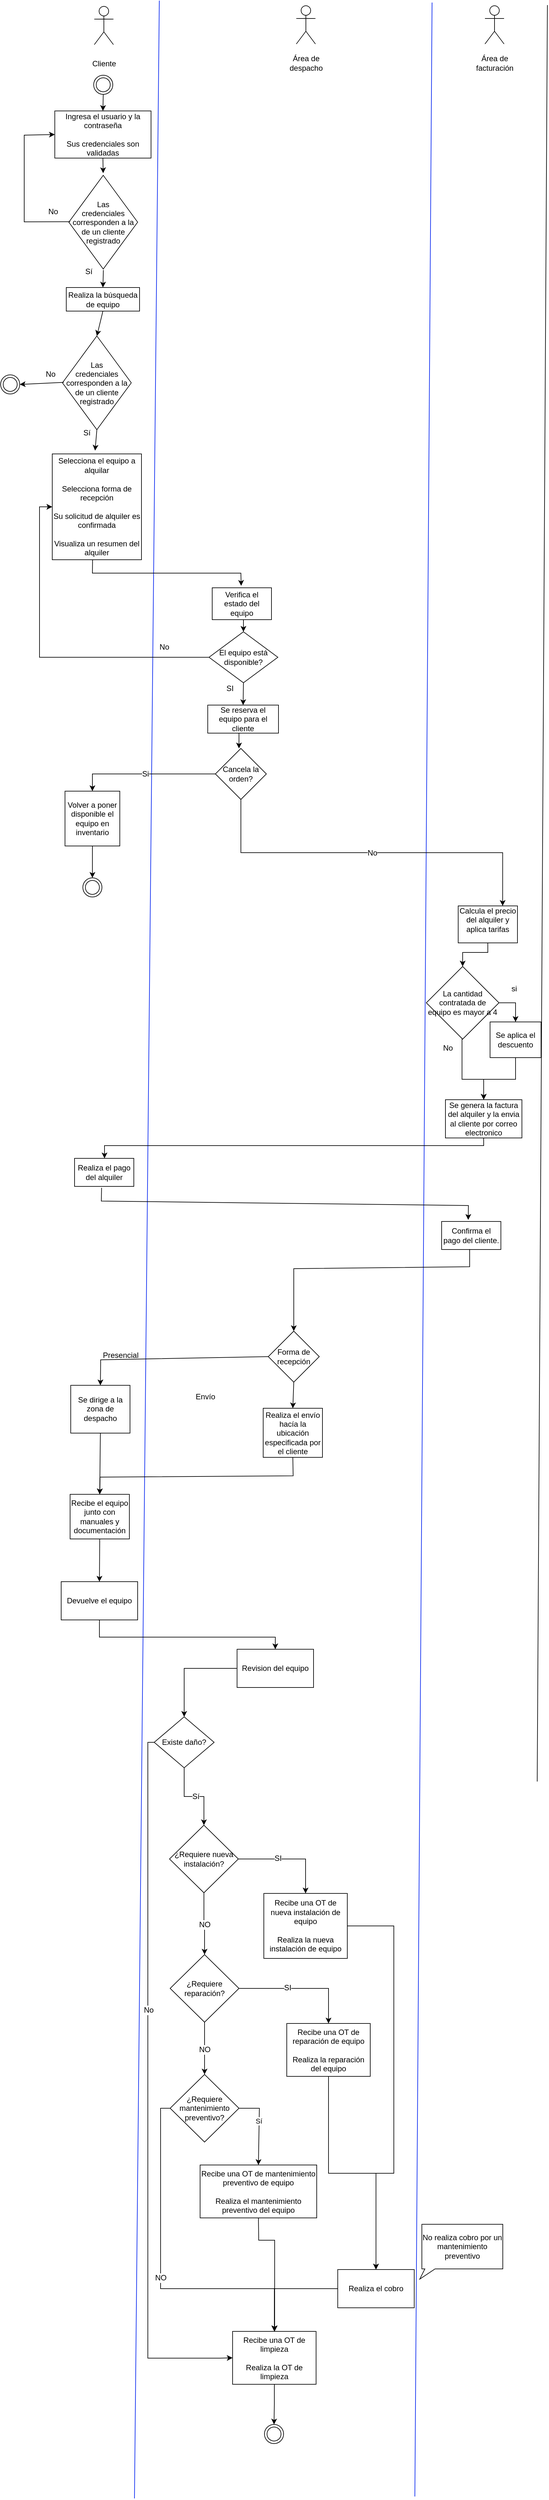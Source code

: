 <mxfile version="23.1.5" type="device">
  <diagram name="Page-1" id="nkaiE7fHLRPjWeTQoYGN">
    <mxGraphModel dx="1178" dy="866" grid="0" gridSize="10" guides="0" tooltips="1" connect="1" arrows="0" fold="1" page="0" pageScale="1" pageWidth="827" pageHeight="1169" math="0" shadow="0">
      <root>
        <mxCell id="0" />
        <mxCell id="1" parent="0" />
        <mxCell id="M4vIJ4LtB6W4Ja6Pzv6Q-1" value="Cliente" style="shape=umlActor;verticalLabelPosition=bottom;verticalAlign=middle;html=1;outlineConnect=0;align=center;rounded=0;strokeColor=default;fontFamily=Helvetica;fontSize=12;fontColor=default;fillColor=default;" parent="1" vertex="1">
          <mxGeometry x="63" y="-170" width="30" height="60" as="geometry" />
        </mxCell>
        <mxCell id="M4vIJ4LtB6W4Ja6Pzv6Q-3" value="Área de&lt;br&gt;despacho" style="shape=umlActor;verticalLabelPosition=bottom;verticalAlign=middle;html=1;outlineConnect=0;align=center;rounded=0;strokeColor=default;fontFamily=Helvetica;fontSize=12;fontColor=default;fillColor=default;" parent="1" vertex="1">
          <mxGeometry x="380" y="-171" width="30" height="60" as="geometry" />
        </mxCell>
        <mxCell id="M4vIJ4LtB6W4Ja6Pzv6Q-5" value="Área de&lt;br&gt;facturación" style="shape=umlActor;verticalLabelPosition=bottom;verticalAlign=middle;html=1;outlineConnect=0;align=center;rounded=0;strokeColor=default;fontFamily=Helvetica;fontSize=12;fontColor=default;fillColor=default;" parent="1" vertex="1">
          <mxGeometry x="676" y="-171" width="30" height="60" as="geometry" />
        </mxCell>
        <mxCell id="M4vIJ4LtB6W4Ja6Pzv6Q-10" value="" style="endArrow=none;html=1;rounded=0;align=center;strokeColor=#0222F0;verticalAlign=middle;fontFamily=Helvetica;fontSize=12;fontColor=default;fillColor=default;" parent="1" edge="1">
          <mxGeometry width="50" height="50" relative="1" as="geometry">
            <mxPoint x="126" y="3739" as="sourcePoint" />
            <mxPoint x="165" y="-179" as="targetPoint" />
          </mxGeometry>
        </mxCell>
        <mxCell id="M4vIJ4LtB6W4Ja6Pzv6Q-11" value="" style="endArrow=none;html=1;rounded=0;align=center;strokeColor=#0222F0;verticalAlign=middle;fontFamily=Helvetica;fontSize=12;fontColor=default;fillColor=default;" parent="1" edge="1">
          <mxGeometry width="50" height="50" relative="1" as="geometry">
            <mxPoint x="566" y="3736" as="sourcePoint" />
            <mxPoint x="593" y="-176" as="targetPoint" />
          </mxGeometry>
        </mxCell>
        <mxCell id="M4vIJ4LtB6W4Ja6Pzv6Q-12" value="" style="endArrow=none;html=1;rounded=0;align=center;strokeColor=default;verticalAlign=middle;fontFamily=Helvetica;fontSize=12;fontColor=default;fillColor=default;" parent="1" edge="1">
          <mxGeometry width="50" height="50" relative="1" as="geometry">
            <mxPoint x="758" y="2614.524" as="sourcePoint" />
            <mxPoint x="774" y="-172" as="targetPoint" />
          </mxGeometry>
        </mxCell>
        <mxCell id="M4vIJ4LtB6W4Ja6Pzv6Q-14" value="Las&lt;br&gt;credenciales corresponden a la de un cliente registrado" style="rhombus;whiteSpace=wrap;html=1;align=center;rounded=0;strokeColor=default;verticalAlign=middle;fontFamily=Helvetica;fontSize=12;fontColor=default;fillColor=default;" parent="1" vertex="1">
          <mxGeometry x="23" y="95" width="108" height="147" as="geometry" />
        </mxCell>
        <mxCell id="M4vIJ4LtB6W4Ja6Pzv6Q-15" value="" style="endArrow=classic;html=1;rounded=0;entryX=0.499;entryY=-0.023;entryDx=0;entryDy=0;entryPerimeter=0;exitX=0.5;exitY=1;exitDx=0;exitDy=0;align=center;strokeColor=default;verticalAlign=middle;fontFamily=Helvetica;fontSize=12;fontColor=default;fillColor=default;" parent="1" source="LJ6_YDeTGRW7dOCuEGXk-32" target="M4vIJ4LtB6W4Ja6Pzv6Q-14" edge="1">
          <mxGeometry width="50" height="50" relative="1" as="geometry">
            <mxPoint x="81.367" y="66.17" as="sourcePoint" />
            <mxPoint x="57" y="72" as="targetPoint" />
          </mxGeometry>
        </mxCell>
        <mxCell id="M4vIJ4LtB6W4Ja6Pzv6Q-17" value="" style="endArrow=classic;html=1;rounded=0;exitX=0.02;exitY=0.495;exitDx=0;exitDy=0;exitPerimeter=0;entryX=0;entryY=0.5;entryDx=0;entryDy=0;align=center;strokeColor=default;verticalAlign=middle;fontFamily=Helvetica;fontSize=12;fontColor=default;fillColor=default;" parent="1" source="M4vIJ4LtB6W4Ja6Pzv6Q-14" target="LJ6_YDeTGRW7dOCuEGXk-32" edge="1">
          <mxGeometry width="50" height="50" relative="1" as="geometry">
            <mxPoint x="-78" y="179" as="sourcePoint" />
            <mxPoint x="8.882" y="33.744" as="targetPoint" />
            <Array as="points">
              <mxPoint x="-47" y="168" />
              <mxPoint x="-47" y="32" />
            </Array>
          </mxGeometry>
        </mxCell>
        <mxCell id="M4vIJ4LtB6W4Ja6Pzv6Q-20" value="" style="endArrow=classic;html=1;rounded=0;entryX=0.5;entryY=0;entryDx=0;entryDy=0;exitX=0.5;exitY=1;exitDx=0;exitDy=0;align=center;strokeColor=default;verticalAlign=middle;fontFamily=Helvetica;fontSize=12;fontColor=default;fillColor=default;" parent="1" source="zGdUq0IM8QzlUzrigEEL-4" target="LJ6_YDeTGRW7dOCuEGXk-32" edge="1">
          <mxGeometry width="50" height="50" relative="1" as="geometry">
            <mxPoint x="76.6" y="-26.538" as="sourcePoint" />
            <mxPoint x="78.973" y="2.372" as="targetPoint" />
          </mxGeometry>
        </mxCell>
        <mxCell id="M4vIJ4LtB6W4Ja6Pzv6Q-21" value="" style="endArrow=classic;html=1;rounded=0;exitX=0.502;exitY=1.011;exitDx=0;exitDy=0;exitPerimeter=0;entryX=0.5;entryY=0;entryDx=0;entryDy=0;align=center;strokeColor=default;verticalAlign=middle;fontFamily=Helvetica;fontSize=12;fontColor=default;fillColor=default;" parent="1" source="M4vIJ4LtB6W4Ja6Pzv6Q-14" target="zGdUq0IM8QzlUzrigEEL-8" edge="1">
          <mxGeometry width="50" height="50" relative="1" as="geometry">
            <mxPoint x="87" y="354" as="sourcePoint" />
            <mxPoint x="75" y="273" as="targetPoint" />
          </mxGeometry>
        </mxCell>
        <mxCell id="M4vIJ4LtB6W4Ja6Pzv6Q-22" value="Selecciona el equipo a alquilar&lt;br style=&quot;font-size: 10px;&quot;&gt;&lt;br&gt;Selecciona forma de recepción&lt;br&gt;&lt;br style=&quot;font-size: 10px;&quot;&gt;Su solicitud de alquiler es confirmada&lt;br style=&quot;font-size: 10px;&quot;&gt;&lt;br style=&quot;font-size: 10px;&quot;&gt;Visualiza un resumen del alquiler" style="rounded=0;whiteSpace=wrap;html=1;fontSize=12;align=center;strokeColor=default;verticalAlign=middle;fontFamily=Helvetica;fontColor=default;fillColor=default;" parent="1" vertex="1">
          <mxGeometry x="-3" y="532" width="140" height="166" as="geometry" />
        </mxCell>
        <mxCell id="RQHWqwjnm3S9cBSDuoQl-110" style="edgeStyle=orthogonalEdgeStyle;rounded=0;orthogonalLoop=1;jettySize=auto;html=1;exitX=0.5;exitY=1;exitDx=0;exitDy=0;entryX=0.5;entryY=0;entryDx=0;entryDy=0;align=center;strokeColor=default;verticalAlign=middle;fontFamily=Helvetica;fontSize=12;fontColor=default;fillColor=default;" parent="1" source="M4vIJ4LtB6W4Ja6Pzv6Q-23" target="RQHWqwjnm3S9cBSDuoQl-109" edge="1">
          <mxGeometry relative="1" as="geometry" />
        </mxCell>
        <mxCell id="M4vIJ4LtB6W4Ja6Pzv6Q-23" value="Verifica el estado del equipo" style="rounded=0;whiteSpace=wrap;html=1;fontSize=12;align=center;strokeColor=default;verticalAlign=middle;fontFamily=Helvetica;fontColor=default;fillColor=default;" parent="1" vertex="1">
          <mxGeometry x="248" y="742" width="93" height="50" as="geometry" />
        </mxCell>
        <mxCell id="M4vIJ4LtB6W4Ja6Pzv6Q-24" value="" style="endArrow=classic;html=1;rounded=0;exitX=0.452;exitY=1;exitDx=0;exitDy=0;exitPerimeter=0;entryX=0.489;entryY=-0.062;entryDx=0;entryDy=0;entryPerimeter=0;align=center;strokeColor=default;verticalAlign=middle;fontFamily=Helvetica;fontSize=12;fontColor=default;fillColor=default;" parent="1" source="M4vIJ4LtB6W4Ja6Pzv6Q-22" target="M4vIJ4LtB6W4Ja6Pzv6Q-23" edge="1">
          <mxGeometry width="50" height="50" relative="1" as="geometry">
            <mxPoint x="-30" y="534" as="sourcePoint" />
            <mxPoint x="-30" y="586" as="targetPoint" />
            <Array as="points">
              <mxPoint x="60" y="719" />
              <mxPoint x="293" y="719" />
            </Array>
          </mxGeometry>
        </mxCell>
        <mxCell id="RQHWqwjnm3S9cBSDuoQl-94" style="edgeStyle=orthogonalEdgeStyle;rounded=0;orthogonalLoop=1;jettySize=auto;html=1;exitX=0.5;exitY=1;exitDx=0;exitDy=0;entryX=0.5;entryY=0;entryDx=0;entryDy=0;align=center;strokeColor=default;verticalAlign=middle;fontFamily=Helvetica;fontSize=12;fontColor=default;fillColor=default;" parent="1" source="M4vIJ4LtB6W4Ja6Pzv6Q-29" target="RQHWqwjnm3S9cBSDuoQl-93" edge="1">
          <mxGeometry relative="1" as="geometry">
            <Array as="points">
              <mxPoint x="681" y="1314" />
              <mxPoint x="641" y="1314" />
            </Array>
          </mxGeometry>
        </mxCell>
        <mxCell id="M4vIJ4LtB6W4Ja6Pzv6Q-29" value="Calcula el precio del alquiler y aplica tarifas&lt;br style=&quot;font-size: 10px;&quot;&gt;&lt;br style=&quot;font-size: 10px;&quot;&gt;" style="rounded=0;whiteSpace=wrap;html=1;fontSize=12;align=center;strokeColor=default;verticalAlign=middle;fontFamily=Helvetica;fontColor=default;fillColor=default;" parent="1" vertex="1">
          <mxGeometry x="634" y="1241" width="93" height="58" as="geometry" />
        </mxCell>
        <mxCell id="cYJlw5q8iohgl10MVWAw-1" value="No" style="text;html=1;align=center;verticalAlign=middle;resizable=0;points=[];autosize=1;strokeColor=none;fillColor=none;fontFamily=Helvetica;fontSize=12;fontColor=default;" parent="1" vertex="1">
          <mxGeometry x="-18" y="139" width="32" height="26" as="geometry" />
        </mxCell>
        <mxCell id="cYJlw5q8iohgl10MVWAw-2" value="Sí" style="text;html=1;align=center;verticalAlign=middle;resizable=0;points=[];autosize=1;strokeColor=none;fillColor=none;fontFamily=Helvetica;fontSize=12;fontColor=default;" parent="1" vertex="1">
          <mxGeometry x="40" y="233" width="28" height="26" as="geometry" />
        </mxCell>
        <mxCell id="cYJlw5q8iohgl10MVWAw-3" value="Realiza el pago del alquiler" style="rounded=0;whiteSpace=wrap;html=1;fontSize=12;align=center;strokeColor=default;verticalAlign=middle;fontFamily=Helvetica;fontColor=default;fillColor=default;" parent="1" vertex="1">
          <mxGeometry x="32" y="1636.99" width="93" height="44" as="geometry" />
        </mxCell>
        <mxCell id="cYJlw5q8iohgl10MVWAw-5" value="Confirma el pago del cliente." style="rounded=0;whiteSpace=wrap;html=1;fontSize=12;align=center;strokeColor=default;verticalAlign=middle;fontFamily=Helvetica;fontColor=default;fillColor=default;" parent="1" vertex="1">
          <mxGeometry x="608" y="1735.99" width="93" height="44" as="geometry" />
        </mxCell>
        <mxCell id="cYJlw5q8iohgl10MVWAw-6" value="" style="endArrow=classic;html=1;rounded=0;exitX=0.456;exitY=1.051;exitDx=0;exitDy=0;exitPerimeter=0;entryX=0.449;entryY=-0.057;entryDx=0;entryDy=0;entryPerimeter=0;align=center;strokeColor=default;verticalAlign=middle;fontFamily=Helvetica;fontSize=12;fontColor=default;fillColor=default;" parent="1" source="cYJlw5q8iohgl10MVWAw-3" target="cYJlw5q8iohgl10MVWAw-5" edge="1">
          <mxGeometry width="50" height="50" relative="1" as="geometry">
            <mxPoint x="360" y="1718.99" as="sourcePoint" />
            <mxPoint x="369" y="1570.99" as="targetPoint" />
            <Array as="points">
              <mxPoint x="74" y="1703.99" />
              <mxPoint x="650" y="1711" />
            </Array>
          </mxGeometry>
        </mxCell>
        <mxCell id="cYJlw5q8iohgl10MVWAw-7" value="" style="endArrow=classic;html=1;rounded=0;exitX=0.473;exitY=0.986;exitDx=0;exitDy=0;exitPerimeter=0;entryX=0.5;entryY=0;entryDx=0;entryDy=0;align=center;strokeColor=default;verticalAlign=middle;fontFamily=Helvetica;fontSize=12;fontColor=default;fillColor=default;" parent="1" source="cYJlw5q8iohgl10MVWAw-5" target="cYJlw5q8iohgl10MVWAw-10" edge="1">
          <mxGeometry width="50" height="50" relative="1" as="geometry">
            <mxPoint x="-33" y="1692.99" as="sourcePoint" />
            <mxPoint x="205.874" y="1826.185" as="targetPoint" />
            <Array as="points">
              <mxPoint x="652" y="1807" />
              <mxPoint x="376" y="1810" />
            </Array>
          </mxGeometry>
        </mxCell>
        <mxCell id="cYJlw5q8iohgl10MVWAw-10" value="Forma de recepción" style="rhombus;whiteSpace=wrap;html=1;align=center;rounded=0;strokeColor=default;verticalAlign=middle;fontFamily=Helvetica;fontSize=12;fontColor=default;fillColor=default;" parent="1" vertex="1">
          <mxGeometry x="336" y="1908" width="80" height="80" as="geometry" />
        </mxCell>
        <mxCell id="cYJlw5q8iohgl10MVWAw-12" value="Realiza el envío hacía la ubicación especificada por el cliente" style="rounded=0;whiteSpace=wrap;html=1;fontSize=12;align=center;strokeColor=default;verticalAlign=middle;fontFamily=Helvetica;fontColor=default;fillColor=default;" parent="1" vertex="1">
          <mxGeometry x="328" y="2029" width="93" height="77" as="geometry" />
        </mxCell>
        <mxCell id="cYJlw5q8iohgl10MVWAw-13" value="" style="endArrow=classic;html=1;rounded=0;entryX=0.5;entryY=0;entryDx=0;entryDy=0;exitX=0.5;exitY=1;exitDx=0;exitDy=0;align=center;strokeColor=default;verticalAlign=middle;fontFamily=Helvetica;fontSize=12;fontColor=default;fillColor=default;" parent="1" source="cYJlw5q8iohgl10MVWAw-10" target="cYJlw5q8iohgl10MVWAw-12" edge="1">
          <mxGeometry width="50" height="50" relative="1" as="geometry">
            <mxPoint x="222" y="1890.99" as="sourcePoint" />
            <mxPoint x="222" y="1921.99" as="targetPoint" />
          </mxGeometry>
        </mxCell>
        <mxCell id="cYJlw5q8iohgl10MVWAw-14" value="Presencial" style="text;html=1;align=center;verticalAlign=middle;resizable=0;points=[];autosize=1;strokeColor=none;fillColor=none;fontFamily=Helvetica;fontSize=12;fontColor=default;" parent="1" vertex="1">
          <mxGeometry x="67" y="1932.99" width="73" height="26" as="geometry" />
        </mxCell>
        <mxCell id="cYJlw5q8iohgl10MVWAw-16" value="Envío" style="text;html=1;align=center;verticalAlign=middle;resizable=0;points=[];autosize=1;strokeColor=none;fillColor=none;fontFamily=Helvetica;fontSize=12;fontColor=default;" parent="1" vertex="1">
          <mxGeometry x="213" y="1997.99" width="47" height="26" as="geometry" />
        </mxCell>
        <mxCell id="cYJlw5q8iohgl10MVWAw-17" value="" style="endArrow=classic;html=1;rounded=0;exitX=0;exitY=0.5;exitDx=0;exitDy=0;entryX=0.5;entryY=0;entryDx=0;entryDy=0;align=center;strokeColor=default;verticalAlign=middle;fontFamily=Helvetica;fontSize=12;fontColor=default;fillColor=default;" parent="1" source="cYJlw5q8iohgl10MVWAw-10" target="cYJlw5q8iohgl10MVWAw-18" edge="1">
          <mxGeometry width="50" height="50" relative="1" as="geometry">
            <mxPoint x="362" y="1788.99" as="sourcePoint" />
            <mxPoint x="-41" y="1997.99" as="targetPoint" />
            <Array as="points">
              <mxPoint x="73" y="1953" />
            </Array>
          </mxGeometry>
        </mxCell>
        <mxCell id="cYJlw5q8iohgl10MVWAw-18" value="Se dirige a la zona de despacho" style="rounded=0;whiteSpace=wrap;html=1;fontSize=12;align=center;strokeColor=default;verticalAlign=middle;fontFamily=Helvetica;fontColor=default;fillColor=default;" parent="1" vertex="1">
          <mxGeometry x="26" y="1992.99" width="93" height="75" as="geometry" />
        </mxCell>
        <mxCell id="cYJlw5q8iohgl10MVWAw-22" value="" style="endArrow=classic;html=1;rounded=0;exitX=0.5;exitY=1;exitDx=0;exitDy=0;entryX=0.5;entryY=0;entryDx=0;entryDy=0;align=center;strokeColor=default;verticalAlign=middle;fontFamily=Helvetica;fontSize=12;fontColor=default;fillColor=default;" parent="1" source="cYJlw5q8iohgl10MVWAw-12" target="cYJlw5q8iohgl10MVWAw-23" edge="1">
          <mxGeometry width="50" height="50" relative="1" as="geometry">
            <mxPoint x="186" y="2125.99" as="sourcePoint" />
            <mxPoint x="211" y="2146.99" as="targetPoint" />
            <Array as="points">
              <mxPoint x="375" y="2135" />
              <mxPoint x="72" y="2136.99" />
            </Array>
          </mxGeometry>
        </mxCell>
        <mxCell id="cYJlw5q8iohgl10MVWAw-23" value="Recibe el equipo junto con manuales y documentación" style="rounded=0;whiteSpace=wrap;html=1;fontSize=12;align=center;strokeColor=default;verticalAlign=middle;fontFamily=Helvetica;fontColor=default;fillColor=default;" parent="1" vertex="1">
          <mxGeometry x="25" y="2163.99" width="93" height="70" as="geometry" />
        </mxCell>
        <mxCell id="cYJlw5q8iohgl10MVWAw-24" value="" style="endArrow=classic;html=1;rounded=0;exitX=0.5;exitY=1;exitDx=0;exitDy=0;align=center;entryX=0.5;entryY=0;entryDx=0;entryDy=0;strokeColor=default;verticalAlign=middle;fontFamily=Helvetica;fontSize=12;fontColor=default;fillColor=default;" parent="1" source="cYJlw5q8iohgl10MVWAw-23" target="zGdUq0IM8QzlUzrigEEL-22" edge="1">
          <mxGeometry width="50" height="50" relative="1" as="geometry">
            <mxPoint x="221" y="2116.99" as="sourcePoint" />
            <mxPoint x="72" y="2268" as="targetPoint" />
          </mxGeometry>
        </mxCell>
        <mxCell id="cYJlw5q8iohgl10MVWAw-25" value="" style="endArrow=classic;html=1;rounded=0;exitX=0.5;exitY=1;exitDx=0;exitDy=0;entryX=0.5;entryY=0;entryDx=0;entryDy=0;align=center;strokeColor=default;verticalAlign=middle;fontFamily=Helvetica;fontSize=12;fontColor=default;fillColor=default;" parent="1" source="cYJlw5q8iohgl10MVWAw-18" target="cYJlw5q8iohgl10MVWAw-23" edge="1">
          <mxGeometry width="50" height="50" relative="1" as="geometry">
            <mxPoint x="85" y="2244.99" as="sourcePoint" />
            <mxPoint x="85" y="2270.99" as="targetPoint" />
          </mxGeometry>
        </mxCell>
        <mxCell id="RQHWqwjnm3S9cBSDuoQl-100" style="edgeStyle=orthogonalEdgeStyle;rounded=0;orthogonalLoop=1;jettySize=auto;html=1;exitX=1;exitY=0.5;exitDx=0;exitDy=0;entryX=0.5;entryY=0;entryDx=0;entryDy=0;align=center;strokeColor=default;verticalAlign=middle;fontFamily=Helvetica;fontSize=12;fontColor=default;fillColor=default;" parent="1" source="RQHWqwjnm3S9cBSDuoQl-93" target="waE8f3srzpMPEBuO5Sva-1" edge="1">
          <mxGeometry relative="1" as="geometry">
            <mxPoint x="740" y="1432" as="targetPoint" />
          </mxGeometry>
        </mxCell>
        <mxCell id="RQHWqwjnm3S9cBSDuoQl-104" style="edgeStyle=orthogonalEdgeStyle;rounded=0;orthogonalLoop=1;jettySize=auto;html=1;exitX=0.5;exitY=1;exitDx=0;exitDy=0;entryX=0.5;entryY=0;entryDx=0;entryDy=0;align=center;strokeColor=default;verticalAlign=middle;fontFamily=Helvetica;fontSize=12;fontColor=default;fillColor=default;" parent="1" source="RQHWqwjnm3S9cBSDuoQl-93" target="RQHWqwjnm3S9cBSDuoQl-101" edge="1">
          <mxGeometry relative="1" as="geometry">
            <Array as="points">
              <mxPoint x="640" y="1513" />
              <mxPoint x="674" y="1513" />
            </Array>
          </mxGeometry>
        </mxCell>
        <mxCell id="RQHWqwjnm3S9cBSDuoQl-93" value="La cantidad contratada de equipo es mayor a 4" style="rhombus;whiteSpace=wrap;html=1;align=center;rounded=0;strokeColor=default;verticalAlign=middle;fontFamily=Helvetica;fontSize=12;fontColor=default;fillColor=default;" parent="1" vertex="1">
          <mxGeometry x="584" y="1336" width="114" height="114" as="geometry" />
        </mxCell>
        <mxCell id="RQHWqwjnm3S9cBSDuoQl-107" style="edgeStyle=orthogonalEdgeStyle;rounded=0;orthogonalLoop=1;jettySize=auto;html=1;exitX=0.5;exitY=1;exitDx=0;exitDy=0;align=center;strokeColor=default;verticalAlign=middle;fontFamily=Helvetica;fontSize=12;fontColor=default;fillColor=default;" parent="1" source="RQHWqwjnm3S9cBSDuoQl-101" target="cYJlw5q8iohgl10MVWAw-3" edge="1">
          <mxGeometry relative="1" as="geometry">
            <Array as="points">
              <mxPoint x="674" y="1617" />
              <mxPoint x="79" y="1617" />
            </Array>
          </mxGeometry>
        </mxCell>
        <mxCell id="RQHWqwjnm3S9cBSDuoQl-101" value="Se genera la factura del alquiler y la envia al cliente por correo electronico" style="rounded=0;whiteSpace=wrap;html=1;align=center;strokeColor=default;verticalAlign=middle;fontFamily=Helvetica;fontSize=12;fontColor=default;fillColor=default;" parent="1" vertex="1">
          <mxGeometry x="614" y="1544.99" width="120" height="60" as="geometry" />
        </mxCell>
        <mxCell id="RQHWqwjnm3S9cBSDuoQl-105" value="No" style="text;html=1;strokeColor=none;fillColor=none;align=center;verticalAlign=middle;whiteSpace=wrap;rounded=0;fontFamily=Helvetica;fontSize=12;fontColor=default;" parent="1" vertex="1">
          <mxGeometry x="588" y="1449" width="60" height="30" as="geometry" />
        </mxCell>
        <mxCell id="RQHWqwjnm3S9cBSDuoQl-106" value="si" style="text;html=1;strokeColor=none;fillColor=none;align=center;verticalAlign=middle;whiteSpace=wrap;rounded=0;fontFamily=Helvetica;fontSize=12;fontColor=default;" parent="1" vertex="1">
          <mxGeometry x="692" y="1356" width="60" height="30" as="geometry" />
        </mxCell>
        <mxCell id="RQHWqwjnm3S9cBSDuoQl-111" style="edgeStyle=orthogonalEdgeStyle;rounded=0;orthogonalLoop=1;jettySize=auto;html=1;exitX=0;exitY=0.5;exitDx=0;exitDy=0;entryX=0;entryY=0.5;entryDx=0;entryDy=0;align=center;strokeColor=default;verticalAlign=middle;fontFamily=Helvetica;fontSize=12;fontColor=default;fillColor=default;" parent="1" source="RQHWqwjnm3S9cBSDuoQl-109" target="M4vIJ4LtB6W4Ja6Pzv6Q-22" edge="1">
          <mxGeometry relative="1" as="geometry" />
        </mxCell>
        <mxCell id="RQHWqwjnm3S9cBSDuoQl-114" style="edgeStyle=orthogonalEdgeStyle;rounded=0;orthogonalLoop=1;jettySize=auto;html=1;exitX=0.5;exitY=1;exitDx=0;exitDy=0;entryX=0.5;entryY=0;entryDx=0;entryDy=0;align=center;strokeColor=default;verticalAlign=middle;fontFamily=Helvetica;fontSize=12;fontColor=default;fillColor=default;" parent="1" source="RQHWqwjnm3S9cBSDuoQl-109" target="RQHWqwjnm3S9cBSDuoQl-113" edge="1">
          <mxGeometry relative="1" as="geometry" />
        </mxCell>
        <mxCell id="RQHWqwjnm3S9cBSDuoQl-109" value="El equipo está disponible?" style="rhombus;whiteSpace=wrap;html=1;align=center;rounded=0;strokeColor=default;verticalAlign=middle;fontFamily=Helvetica;fontSize=12;fontColor=default;fillColor=default;" parent="1" vertex="1">
          <mxGeometry x="243" y="811" width="108" height="80" as="geometry" />
        </mxCell>
        <mxCell id="RQHWqwjnm3S9cBSDuoQl-112" value="No" style="text;html=1;strokeColor=none;fillColor=none;align=center;verticalAlign=middle;whiteSpace=wrap;rounded=0;fontFamily=Helvetica;fontSize=12;fontColor=default;" parent="1" vertex="1">
          <mxGeometry x="143" y="820" width="60" height="30" as="geometry" />
        </mxCell>
        <mxCell id="RQHWqwjnm3S9cBSDuoQl-113" value="Se reserva el equipo para el cliente" style="rounded=0;whiteSpace=wrap;html=1;align=center;strokeColor=default;verticalAlign=middle;fontFamily=Helvetica;fontSize=12;fontColor=default;fillColor=default;" parent="1" vertex="1">
          <mxGeometry x="241" y="926" width="111" height="44" as="geometry" />
        </mxCell>
        <mxCell id="RQHWqwjnm3S9cBSDuoQl-115" value="SI" style="text;html=1;strokeColor=none;fillColor=none;align=center;verticalAlign=middle;whiteSpace=wrap;rounded=0;fontFamily=Helvetica;fontSize=12;fontColor=default;" parent="1" vertex="1">
          <mxGeometry x="246" y="885" width="60" height="30" as="geometry" />
        </mxCell>
        <mxCell id="waE8f3srzpMPEBuO5Sva-1" value="Se aplica el descuento" style="rounded=0;whiteSpace=wrap;html=1;align=center;strokeColor=default;verticalAlign=middle;fontFamily=Helvetica;fontSize=12;fontColor=default;fillColor=default;" parent="1" vertex="1">
          <mxGeometry x="684" y="1423" width="80" height="56" as="geometry" />
        </mxCell>
        <mxCell id="waE8f3srzpMPEBuO5Sva-2" style="edgeStyle=orthogonalEdgeStyle;rounded=0;orthogonalLoop=1;jettySize=auto;html=1;exitX=0.5;exitY=1;exitDx=0;exitDy=0;entryX=0.5;entryY=0;entryDx=0;entryDy=0;align=center;strokeColor=default;verticalAlign=middle;fontFamily=Helvetica;fontSize=12;fontColor=default;fillColor=default;" parent="1" source="waE8f3srzpMPEBuO5Sva-1" target="RQHWqwjnm3S9cBSDuoQl-101" edge="1">
          <mxGeometry relative="1" as="geometry">
            <mxPoint x="734" y="1433" as="targetPoint" />
            <mxPoint x="708" y="1403" as="sourcePoint" />
            <Array as="points">
              <mxPoint x="724" y="1513" />
              <mxPoint x="674" y="1513" />
            </Array>
          </mxGeometry>
        </mxCell>
        <mxCell id="3IarTkk681H1ouAc0sii-2" value="No" style="edgeStyle=orthogonalEdgeStyle;rounded=0;orthogonalLoop=1;jettySize=auto;html=1;exitX=0.5;exitY=1;exitDx=0;exitDy=0;entryX=0.75;entryY=0;entryDx=0;entryDy=0;align=center;strokeColor=default;verticalAlign=middle;fontFamily=Helvetica;fontSize=12;fontColor=default;fillColor=default;" parent="1" source="3IarTkk681H1ouAc0sii-4" target="M4vIJ4LtB6W4Ja6Pzv6Q-29" edge="1">
          <mxGeometry relative="1" as="geometry">
            <mxPoint x="210.008" y="1111.008" as="targetPoint" />
          </mxGeometry>
        </mxCell>
        <mxCell id="3IarTkk681H1ouAc0sii-7" value="Si" style="edgeStyle=orthogonalEdgeStyle;rounded=0;orthogonalLoop=1;jettySize=auto;html=1;exitX=0;exitY=0.5;exitDx=0;exitDy=0;entryX=0.5;entryY=0;entryDx=0;entryDy=0;align=center;strokeColor=default;verticalAlign=middle;fontFamily=Helvetica;fontSize=12;fontColor=default;fillColor=default;" parent="1" source="3IarTkk681H1ouAc0sii-4" target="3IarTkk681H1ouAc0sii-6" edge="1">
          <mxGeometry relative="1" as="geometry" />
        </mxCell>
        <mxCell id="3IarTkk681H1ouAc0sii-4" value="Cancela la orden?" style="rhombus;whiteSpace=wrap;html=1;align=center;rounded=0;strokeColor=default;verticalAlign=middle;fontFamily=Helvetica;fontSize=12;fontColor=default;fillColor=default;" parent="1" vertex="1">
          <mxGeometry x="253" y="994" width="80" height="80" as="geometry" />
        </mxCell>
        <mxCell id="3IarTkk681H1ouAc0sii-5" style="edgeStyle=orthogonalEdgeStyle;rounded=0;orthogonalLoop=1;jettySize=auto;html=1;exitX=0.5;exitY=1;exitDx=0;exitDy=0;entryX=0.463;entryY=0;entryDx=0;entryDy=0;entryPerimeter=0;align=center;strokeColor=default;verticalAlign=middle;fontFamily=Helvetica;fontSize=12;fontColor=default;fillColor=default;" parent="1" source="RQHWqwjnm3S9cBSDuoQl-113" target="3IarTkk681H1ouAc0sii-4" edge="1">
          <mxGeometry relative="1" as="geometry" />
        </mxCell>
        <mxCell id="3IarTkk681H1ouAc0sii-6" value="Volver a poner disponible el equipo en inventario" style="whiteSpace=wrap;html=1;aspect=fixed;align=center;rounded=0;strokeColor=default;verticalAlign=middle;fontFamily=Helvetica;fontSize=12;fontColor=default;fillColor=default;" parent="1" vertex="1">
          <mxGeometry x="17" y="1061" width="86" height="86" as="geometry" />
        </mxCell>
        <mxCell id="zGdUq0IM8QzlUzrigEEL-1" value="Las&lt;br&gt;credenciales corresponden a la de un cliente registrado" style="rhombus;whiteSpace=wrap;html=1;align=center;rounded=0;strokeColor=default;verticalAlign=middle;fontFamily=Helvetica;fontSize=12;fontColor=default;fillColor=default;" parent="1" vertex="1">
          <mxGeometry x="13" y="347" width="108" height="147" as="geometry" />
        </mxCell>
        <mxCell id="zGdUq0IM8QzlUzrigEEL-2" value="" style="endArrow=classic;html=1;rounded=0;exitX=0.02;exitY=0.495;exitDx=0;exitDy=0;exitPerimeter=0;entryX=1;entryY=0.5;entryDx=0;entryDy=0;align=center;strokeColor=default;verticalAlign=middle;fontFamily=Helvetica;fontSize=12;fontColor=default;fillColor=default;" parent="1" source="zGdUq0IM8QzlUzrigEEL-1" target="zGdUq0IM8QzlUzrigEEL-5" edge="1">
          <mxGeometry width="50" height="50" relative="1" as="geometry">
            <mxPoint x="-86" y="416" as="sourcePoint" />
            <mxPoint x="-74" y="405" as="targetPoint" />
            <Array as="points" />
          </mxGeometry>
        </mxCell>
        <mxCell id="zGdUq0IM8QzlUzrigEEL-4" value="" style="ellipse;html=1;shape=endState;fillColor=default;strokeColor=default;align=center;rounded=0;verticalAlign=middle;fontFamily=Helvetica;fontSize=12;fontColor=default;" parent="1" vertex="1">
          <mxGeometry x="62" y="-62" width="30" height="30" as="geometry" />
        </mxCell>
        <mxCell id="zGdUq0IM8QzlUzrigEEL-5" value="" style="ellipse;html=1;shape=endState;fillColor=default;strokeColor=default;align=center;rounded=0;verticalAlign=middle;fontFamily=Helvetica;fontSize=12;fontColor=default;" parent="1" vertex="1">
          <mxGeometry x="-84" y="408" width="30" height="30" as="geometry" />
        </mxCell>
        <mxCell id="zGdUq0IM8QzlUzrigEEL-6" value="No" style="text;html=1;align=center;verticalAlign=middle;resizable=0;points=[];autosize=1;strokeColor=none;fillColor=none;fontFamily=Helvetica;fontSize=12;fontColor=default;" parent="1" vertex="1">
          <mxGeometry x="-22" y="394" width="32" height="26" as="geometry" />
        </mxCell>
        <mxCell id="zGdUq0IM8QzlUzrigEEL-7" value="Sí" style="text;html=1;align=center;verticalAlign=middle;resizable=0;points=[];autosize=1;strokeColor=none;fillColor=none;fontFamily=Helvetica;fontSize=12;fontColor=default;" parent="1" vertex="1">
          <mxGeometry x="37" y="486" width="28" height="26" as="geometry" />
        </mxCell>
        <mxCell id="zGdUq0IM8QzlUzrigEEL-8" value="Realiza la búsqueda de equipo" style="rounded=0;whiteSpace=wrap;html=1;fontSize=12;align=center;strokeColor=default;verticalAlign=middle;fontFamily=Helvetica;fontColor=default;fillColor=default;" parent="1" vertex="1">
          <mxGeometry x="19" y="271" width="115" height="37" as="geometry" />
        </mxCell>
        <mxCell id="zGdUq0IM8QzlUzrigEEL-9" value="" style="endArrow=classic;html=1;rounded=0;exitX=0.5;exitY=1;exitDx=0;exitDy=0;entryX=0.5;entryY=0;entryDx=0;entryDy=0;align=center;strokeColor=default;verticalAlign=middle;fontFamily=Helvetica;fontSize=12;fontColor=default;fillColor=default;" parent="1" source="zGdUq0IM8QzlUzrigEEL-8" target="zGdUq0IM8QzlUzrigEEL-1" edge="1">
          <mxGeometry width="50" height="50" relative="1" as="geometry">
            <mxPoint x="87" y="254" as="sourcePoint" />
            <mxPoint x="87" y="278" as="targetPoint" />
          </mxGeometry>
        </mxCell>
        <mxCell id="zGdUq0IM8QzlUzrigEEL-10" value="" style="endArrow=classic;html=1;rounded=0;exitX=0.5;exitY=1;exitDx=0;exitDy=0;entryX=0.48;entryY=-0.031;entryDx=0;entryDy=0;entryPerimeter=0;align=center;strokeColor=default;verticalAlign=middle;fontFamily=Helvetica;fontSize=12;fontColor=default;fillColor=default;" parent="1" source="zGdUq0IM8QzlUzrigEEL-1" target="M4vIJ4LtB6W4Ja6Pzv6Q-22" edge="1">
          <mxGeometry width="50" height="50" relative="1" as="geometry">
            <mxPoint x="87" y="318" as="sourcePoint" />
            <mxPoint x="86" y="341" as="targetPoint" />
          </mxGeometry>
        </mxCell>
        <mxCell id="zGdUq0IM8QzlUzrigEEL-11" value="" style="edgeStyle=orthogonalEdgeStyle;rounded=0;orthogonalLoop=1;jettySize=auto;html=1;align=center;strokeColor=default;verticalAlign=middle;fontFamily=Helvetica;fontSize=12;fontColor=default;fillColor=default;" parent="1" source="zGdUq0IM8QzlUzrigEEL-12" target="zGdUq0IM8QzlUzrigEEL-17" edge="1">
          <mxGeometry relative="1" as="geometry" />
        </mxCell>
        <mxCell id="zGdUq0IM8QzlUzrigEEL-12" value="Revision del equipo" style="whiteSpace=wrap;html=1;fillColor=default;strokeColor=default;rounded=0;align=center;verticalAlign=middle;fontFamily=Helvetica;fontSize=12;fontColor=default;" parent="1" vertex="1">
          <mxGeometry x="287" y="2407" width="120" height="60" as="geometry" />
        </mxCell>
        <mxCell id="zGdUq0IM8QzlUzrigEEL-13" value="" style="edgeStyle=orthogonalEdgeStyle;rounded=0;orthogonalLoop=1;jettySize=auto;html=1;align=center;strokeColor=default;verticalAlign=middle;fontFamily=Helvetica;fontSize=12;fontColor=default;fillColor=default;entryX=0;entryY=0.5;entryDx=0;entryDy=0;" parent="1" source="zGdUq0IM8QzlUzrigEEL-17" target="zGdUq0IM8QzlUzrigEEL-29" edge="1">
          <mxGeometry relative="1" as="geometry">
            <mxPoint x="161" y="2654" as="targetPoint" />
            <Array as="points">
              <mxPoint x="147" y="2553" />
              <mxPoint x="147" y="3519" />
              <mxPoint x="260" y="3519" />
            </Array>
          </mxGeometry>
        </mxCell>
        <mxCell id="zGdUq0IM8QzlUzrigEEL-14" value="No" style="edgeLabel;html=1;align=center;verticalAlign=middle;resizable=0;points=[];rounded=0;strokeColor=default;fontFamily=Helvetica;fontSize=12;fontColor=default;fillColor=default;" parent="zGdUq0IM8QzlUzrigEEL-13" vertex="1" connectable="0">
          <mxGeometry x="-0.225" y="1" relative="1" as="geometry">
            <mxPoint as="offset" />
          </mxGeometry>
        </mxCell>
        <mxCell id="zGdUq0IM8QzlUzrigEEL-15" style="edgeStyle=orthogonalEdgeStyle;rounded=0;orthogonalLoop=1;jettySize=auto;html=1;entryX=0.5;entryY=0;entryDx=0;entryDy=0;align=center;strokeColor=default;verticalAlign=middle;fontFamily=Helvetica;fontSize=12;fontColor=default;fillColor=default;" parent="1" source="zGdUq0IM8QzlUzrigEEL-17" edge="1" target="LJ6_YDeTGRW7dOCuEGXk-5">
          <mxGeometry relative="1" as="geometry">
            <mxPoint x="211" y="2655.0" as="targetPoint" />
          </mxGeometry>
        </mxCell>
        <mxCell id="zGdUq0IM8QzlUzrigEEL-16" value="Sí" style="edgeLabel;html=1;align=center;verticalAlign=middle;resizable=0;points=[];rounded=0;strokeColor=default;fontFamily=Helvetica;fontSize=12;fontColor=default;fillColor=default;" parent="zGdUq0IM8QzlUzrigEEL-15" vertex="1" connectable="0">
          <mxGeometry x="0.032" relative="1" as="geometry">
            <mxPoint as="offset" />
          </mxGeometry>
        </mxCell>
        <mxCell id="zGdUq0IM8QzlUzrigEEL-17" value="Existe daño?" style="rhombus;whiteSpace=wrap;html=1;fillColor=default;strokeColor=default;rounded=0;align=center;verticalAlign=middle;fontFamily=Helvetica;fontSize=12;fontColor=default;" parent="1" vertex="1">
          <mxGeometry x="157" y="2513" width="94" height="80" as="geometry" />
        </mxCell>
        <mxCell id="zGdUq0IM8QzlUzrigEEL-18" style="edgeStyle=orthogonalEdgeStyle;rounded=0;orthogonalLoop=1;jettySize=auto;html=1;align=center;strokeColor=default;verticalAlign=middle;fontFamily=Helvetica;fontSize=12;fontColor=default;fillColor=default;entryX=0.5;entryY=0;entryDx=0;entryDy=0;" parent="1" source="zGdUq0IM8QzlUzrigEEL-19" edge="1" target="zGdUq0IM8QzlUzrigEEL-29">
          <mxGeometry relative="1" as="geometry">
            <mxPoint x="329" y="3456" as="targetPoint" />
          </mxGeometry>
        </mxCell>
        <mxCell id="zGdUq0IM8QzlUzrigEEL-19" value="Realiza el cobro" style="whiteSpace=wrap;html=1;fillColor=default;strokeColor=default;rounded=0;align=center;verticalAlign=middle;fontFamily=Helvetica;fontSize=12;fontColor=default;" parent="1" vertex="1">
          <mxGeometry x="445" y="3380" width="120" height="60" as="geometry" />
        </mxCell>
        <mxCell id="zGdUq0IM8QzlUzrigEEL-21" value="" style="ellipse;html=1;shape=endState;fillColor=default;strokeColor=default;align=center;rounded=0;verticalAlign=middle;fontFamily=Helvetica;fontSize=12;fontColor=default;" parent="1" vertex="1">
          <mxGeometry x="330" y="3623" width="30" height="30" as="geometry" />
        </mxCell>
        <mxCell id="zGdUq0IM8QzlUzrigEEL-22" value="Devuelve el equipo" style="whiteSpace=wrap;html=1;fillColor=default;strokeColor=default;rounded=0;align=center;verticalAlign=middle;fontFamily=Helvetica;fontSize=12;fontColor=default;" parent="1" vertex="1">
          <mxGeometry x="11" y="2301" width="120" height="60" as="geometry" />
        </mxCell>
        <mxCell id="zGdUq0IM8QzlUzrigEEL-23" value="" style="endArrow=classic;html=1;rounded=0;exitX=0.5;exitY=1;exitDx=0;exitDy=0;align=center;entryX=0.5;entryY=0;entryDx=0;entryDy=0;strokeColor=default;verticalAlign=middle;fontFamily=Helvetica;fontSize=12;fontColor=default;fillColor=default;" parent="1" source="zGdUq0IM8QzlUzrigEEL-22" target="zGdUq0IM8QzlUzrigEEL-12" edge="1">
          <mxGeometry width="50" height="50" relative="1" as="geometry">
            <mxPoint x="82" y="2244" as="sourcePoint" />
            <mxPoint x="81" y="2311" as="targetPoint" />
            <Array as="points">
              <mxPoint x="71" y="2388" />
              <mxPoint x="347" y="2388" />
            </Array>
          </mxGeometry>
        </mxCell>
        <mxCell id="zGdUq0IM8QzlUzrigEEL-28" value="" style="edgeStyle=orthogonalEdgeStyle;rounded=0;orthogonalLoop=1;jettySize=auto;html=1;align=center;strokeColor=default;verticalAlign=middle;fontFamily=Helvetica;fontSize=12;fontColor=default;fillColor=default;exitX=0.5;exitY=1;exitDx=0;exitDy=0;entryX=0.5;entryY=0;entryDx=0;entryDy=0;" parent="1" source="LJ6_YDeTGRW7dOCuEGXk-18" target="zGdUq0IM8QzlUzrigEEL-19" edge="1">
          <mxGeometry relative="1" as="geometry">
            <mxPoint x="324.5" y="3314" as="sourcePoint" />
            <mxPoint x="220" y="3169" as="targetPoint" />
            <Array as="points">
              <mxPoint x="430" y="3229" />
              <mxPoint x="505" y="3229" />
            </Array>
          </mxGeometry>
        </mxCell>
        <mxCell id="zGdUq0IM8QzlUzrigEEL-29" value="Recibe una OT de limpieza&lt;br&gt;&lt;br&gt;Realiza la OT de limpieza" style="whiteSpace=wrap;html=1;fillColor=default;strokeColor=default;rounded=0;align=center;verticalAlign=middle;fontFamily=Helvetica;fontSize=12;fontColor=default;" parent="1" vertex="1">
          <mxGeometry x="280" y="3477" width="131" height="83" as="geometry" />
        </mxCell>
        <mxCell id="LJ6_YDeTGRW7dOCuEGXk-1" value="" style="edgeStyle=orthogonalEdgeStyle;rounded=0;orthogonalLoop=1;jettySize=auto;html=1;align=center;strokeColor=default;verticalAlign=middle;fontFamily=Helvetica;fontSize=12;fontColor=default;fillColor=default;entryX=0.5;entryY=0;entryDx=0;entryDy=0;" edge="1" parent="1" source="LJ6_YDeTGRW7dOCuEGXk-5" target="LJ6_YDeTGRW7dOCuEGXk-19">
          <mxGeometry relative="1" as="geometry">
            <mxPoint x="379" y="2819" as="targetPoint" />
          </mxGeometry>
        </mxCell>
        <mxCell id="LJ6_YDeTGRW7dOCuEGXk-2" value="SI" style="edgeLabel;html=1;align=center;verticalAlign=middle;resizable=0;points=[];rounded=0;strokeColor=default;fontFamily=Helvetica;fontSize=12;fontColor=default;fillColor=default;" vertex="1" connectable="0" parent="LJ6_YDeTGRW7dOCuEGXk-1">
          <mxGeometry x="-0.225" y="1" relative="1" as="geometry">
            <mxPoint as="offset" />
          </mxGeometry>
        </mxCell>
        <mxCell id="LJ6_YDeTGRW7dOCuEGXk-3" style="edgeStyle=orthogonalEdgeStyle;rounded=0;orthogonalLoop=1;jettySize=auto;html=1;align=center;strokeColor=default;verticalAlign=middle;fontFamily=Helvetica;fontSize=12;fontColor=default;fillColor=default;entryX=0.5;entryY=0;entryDx=0;entryDy=0;" edge="1" parent="1" source="LJ6_YDeTGRW7dOCuEGXk-5" target="LJ6_YDeTGRW7dOCuEGXk-12">
          <mxGeometry relative="1" as="geometry">
            <mxPoint x="241" y="2859" as="targetPoint" />
          </mxGeometry>
        </mxCell>
        <mxCell id="LJ6_YDeTGRW7dOCuEGXk-4" value="NO" style="edgeLabel;html=1;align=center;verticalAlign=middle;resizable=0;points=[];rounded=0;strokeColor=default;fontFamily=Helvetica;fontSize=12;fontColor=default;fillColor=default;" vertex="1" connectable="0" parent="LJ6_YDeTGRW7dOCuEGXk-3">
          <mxGeometry x="0.032" relative="1" as="geometry">
            <mxPoint as="offset" />
          </mxGeometry>
        </mxCell>
        <mxCell id="LJ6_YDeTGRW7dOCuEGXk-5" value="¿Requiere nueva instalación?" style="rhombus;whiteSpace=wrap;html=1;fillColor=default;strokeColor=default;rounded=0;align=center;verticalAlign=middle;fontFamily=Helvetica;fontSize=12;fontColor=default;" vertex="1" parent="1">
          <mxGeometry x="181" y="2683" width="108" height="106" as="geometry" />
        </mxCell>
        <mxCell id="LJ6_YDeTGRW7dOCuEGXk-6" value="" style="endArrow=classic;html=1;rounded=0;exitX=0.5;exitY=1;exitDx=0;exitDy=0;entryX=0.5;entryY=0;entryDx=0;entryDy=0;align=center;strokeColor=default;verticalAlign=middle;fontFamily=Helvetica;fontSize=12;fontColor=default;fillColor=default;" edge="1" parent="1" target="LJ6_YDeTGRW7dOCuEGXk-7" source="3IarTkk681H1ouAc0sii-6">
          <mxGeometry width="50" height="50" relative="1" as="geometry">
            <mxPoint x="-39" y="983" as="sourcePoint" />
            <mxPoint x="-135" y="965" as="targetPoint" />
            <Array as="points" />
          </mxGeometry>
        </mxCell>
        <mxCell id="LJ6_YDeTGRW7dOCuEGXk-7" value="" style="ellipse;html=1;shape=endState;fillColor=default;strokeColor=default;align=center;rounded=0;verticalAlign=middle;fontFamily=Helvetica;fontSize=12;fontColor=default;" vertex="1" parent="1">
          <mxGeometry x="45" y="1197" width="30" height="30" as="geometry" />
        </mxCell>
        <mxCell id="LJ6_YDeTGRW7dOCuEGXk-8" value="" style="edgeStyle=orthogonalEdgeStyle;rounded=0;orthogonalLoop=1;jettySize=auto;html=1;align=center;strokeColor=default;verticalAlign=middle;fontFamily=Helvetica;fontSize=12;fontColor=default;fillColor=default;entryX=0.5;entryY=0;entryDx=0;entryDy=0;" edge="1" parent="1" source="LJ6_YDeTGRW7dOCuEGXk-12" target="LJ6_YDeTGRW7dOCuEGXk-18">
          <mxGeometry relative="1" as="geometry">
            <mxPoint x="380" y="3022" as="targetPoint" />
          </mxGeometry>
        </mxCell>
        <mxCell id="LJ6_YDeTGRW7dOCuEGXk-9" value="SI" style="edgeLabel;html=1;align=center;verticalAlign=middle;resizable=0;points=[];rounded=0;strokeColor=default;fontFamily=Helvetica;fontSize=12;fontColor=default;fillColor=default;" vertex="1" connectable="0" parent="LJ6_YDeTGRW7dOCuEGXk-8">
          <mxGeometry x="-0.225" y="1" relative="1" as="geometry">
            <mxPoint as="offset" />
          </mxGeometry>
        </mxCell>
        <mxCell id="LJ6_YDeTGRW7dOCuEGXk-10" style="edgeStyle=orthogonalEdgeStyle;rounded=0;orthogonalLoop=1;jettySize=auto;html=1;align=center;strokeColor=default;verticalAlign=middle;fontFamily=Helvetica;fontSize=12;fontColor=default;fillColor=default;entryX=0.5;entryY=0;entryDx=0;entryDy=0;" edge="1" parent="1" source="LJ6_YDeTGRW7dOCuEGXk-12" target="LJ6_YDeTGRW7dOCuEGXk-17">
          <mxGeometry relative="1" as="geometry">
            <mxPoint x="242" y="3062" as="targetPoint" />
          </mxGeometry>
        </mxCell>
        <mxCell id="LJ6_YDeTGRW7dOCuEGXk-11" value="NO" style="edgeLabel;html=1;align=center;verticalAlign=middle;resizable=0;points=[];rounded=0;strokeColor=default;fontFamily=Helvetica;fontSize=12;fontColor=default;fillColor=default;" vertex="1" connectable="0" parent="LJ6_YDeTGRW7dOCuEGXk-10">
          <mxGeometry x="0.032" relative="1" as="geometry">
            <mxPoint as="offset" />
          </mxGeometry>
        </mxCell>
        <mxCell id="LJ6_YDeTGRW7dOCuEGXk-12" value="¿Requiere reparación?" style="rhombus;whiteSpace=wrap;html=1;fillColor=default;strokeColor=default;rounded=0;align=center;verticalAlign=middle;fontFamily=Helvetica;fontSize=12;fontColor=default;" vertex="1" parent="1">
          <mxGeometry x="182" y="2886" width="108" height="106" as="geometry" />
        </mxCell>
        <mxCell id="LJ6_YDeTGRW7dOCuEGXk-15" style="edgeStyle=orthogonalEdgeStyle;rounded=0;orthogonalLoop=1;jettySize=auto;html=1;align=center;strokeColor=default;verticalAlign=middle;fontFamily=Helvetica;fontSize=12;fontColor=default;fillColor=default;entryX=0.5;entryY=0;entryDx=0;entryDy=0;" edge="1" parent="1" source="LJ6_YDeTGRW7dOCuEGXk-17" target="zGdUq0IM8QzlUzrigEEL-29">
          <mxGeometry relative="1" as="geometry">
            <mxPoint x="177" y="3256" as="targetPoint" />
            <Array as="points">
              <mxPoint x="167" y="3127" />
              <mxPoint x="167" y="3410" />
              <mxPoint x="346" y="3410" />
              <mxPoint x="346" y="3477" />
            </Array>
          </mxGeometry>
        </mxCell>
        <mxCell id="LJ6_YDeTGRW7dOCuEGXk-16" value="NO" style="edgeLabel;html=1;align=center;verticalAlign=middle;resizable=0;points=[];rounded=0;strokeColor=default;fontFamily=Helvetica;fontSize=12;fontColor=default;fillColor=default;" vertex="1" connectable="0" parent="LJ6_YDeTGRW7dOCuEGXk-15">
          <mxGeometry x="0.032" relative="1" as="geometry">
            <mxPoint as="offset" />
          </mxGeometry>
        </mxCell>
        <mxCell id="LJ6_YDeTGRW7dOCuEGXk-17" value="¿Requiere mantenimiento preventivo?" style="rhombus;whiteSpace=wrap;html=1;fillColor=default;strokeColor=default;rounded=0;align=center;verticalAlign=middle;fontFamily=Helvetica;fontSize=12;fontColor=default;" vertex="1" parent="1">
          <mxGeometry x="182" y="3074" width="108" height="106" as="geometry" />
        </mxCell>
        <mxCell id="LJ6_YDeTGRW7dOCuEGXk-18" value="Recibe una OT de reparación de equipo&lt;br&gt;&lt;br&gt;Realiza la reparación del equipo" style="whiteSpace=wrap;html=1;fillColor=default;strokeColor=default;rounded=0;align=center;verticalAlign=middle;fontFamily=Helvetica;fontSize=12;fontColor=default;" vertex="1" parent="1">
          <mxGeometry x="365" y="2994" width="131" height="83" as="geometry" />
        </mxCell>
        <mxCell id="LJ6_YDeTGRW7dOCuEGXk-19" value="Recibe una OT de nueva instalación de equipo&lt;br&gt;&lt;br&gt;Realiza la nueva instalación de equipo" style="whiteSpace=wrap;html=1;fillColor=default;strokeColor=default;rounded=0;align=center;verticalAlign=middle;fontFamily=Helvetica;fontSize=12;fontColor=default;" vertex="1" parent="1">
          <mxGeometry x="329" y="2790" width="131" height="102" as="geometry" />
        </mxCell>
        <mxCell id="LJ6_YDeTGRW7dOCuEGXk-20" value="" style="edgeStyle=orthogonalEdgeStyle;rounded=0;orthogonalLoop=1;jettySize=auto;html=1;align=center;strokeColor=default;verticalAlign=middle;fontFamily=Helvetica;fontSize=12;fontColor=default;fillColor=default;exitX=1;exitY=0.5;exitDx=0;exitDy=0;entryX=0.5;entryY=0;entryDx=0;entryDy=0;" edge="1" parent="1" source="LJ6_YDeTGRW7dOCuEGXk-19" target="zGdUq0IM8QzlUzrigEEL-19">
          <mxGeometry relative="1" as="geometry">
            <mxPoint x="441" y="3087" as="sourcePoint" />
            <mxPoint x="515" y="3390" as="targetPoint" />
            <Array as="points">
              <mxPoint x="533" y="2841" />
              <mxPoint x="533" y="3229" />
              <mxPoint x="505" y="3229" />
            </Array>
          </mxGeometry>
        </mxCell>
        <mxCell id="LJ6_YDeTGRW7dOCuEGXk-21" value="Recibe una OT de mantenimiento preventivo&amp;nbsp;de equipo&lt;br&gt;&lt;br&gt;Realiza el mantenimiento preventivo del equipo" style="whiteSpace=wrap;html=1;fillColor=default;strokeColor=default;rounded=0;align=center;verticalAlign=middle;fontFamily=Helvetica;fontSize=12;fontColor=default;" vertex="1" parent="1">
          <mxGeometry x="229" y="3216" width="183" height="83" as="geometry" />
        </mxCell>
        <mxCell id="LJ6_YDeTGRW7dOCuEGXk-23" value="" style="endArrow=classic;html=1;rounded=0;entryX=0.5;entryY=0;entryDx=0;entryDy=0;exitX=1;exitY=0.5;exitDx=0;exitDy=0;align=center;strokeColor=default;verticalAlign=middle;fontFamily=Helvetica;fontSize=12;fontColor=default;fillColor=default;" edge="1" parent="1" source="LJ6_YDeTGRW7dOCuEGXk-17" target="LJ6_YDeTGRW7dOCuEGXk-21">
          <mxGeometry width="50" height="50" relative="1" as="geometry">
            <mxPoint x="340" y="3202" as="sourcePoint" />
            <mxPoint x="339" y="3243" as="targetPoint" />
            <Array as="points">
              <mxPoint x="322" y="3127" />
            </Array>
          </mxGeometry>
        </mxCell>
        <mxCell id="LJ6_YDeTGRW7dOCuEGXk-30" value="Sí" style="edgeLabel;html=1;align=center;verticalAlign=middle;resizable=0;points=[];" vertex="1" connectable="0" parent="LJ6_YDeTGRW7dOCuEGXk-23">
          <mxGeometry x="-0.143" y="2" relative="1" as="geometry">
            <mxPoint x="-3" as="offset" />
          </mxGeometry>
        </mxCell>
        <mxCell id="LJ6_YDeTGRW7dOCuEGXk-24" value="" style="endArrow=classic;html=1;rounded=0;entryX=0.5;entryY=0;entryDx=0;entryDy=0;exitX=0.5;exitY=1;exitDx=0;exitDy=0;align=center;strokeColor=default;verticalAlign=middle;fontFamily=Helvetica;fontSize=12;fontColor=default;fillColor=default;" edge="1" parent="1" source="LJ6_YDeTGRW7dOCuEGXk-21" target="zGdUq0IM8QzlUzrigEEL-29">
          <mxGeometry width="50" height="50" relative="1" as="geometry">
            <mxPoint x="300" y="3137" as="sourcePoint" />
            <mxPoint x="331" y="3226" as="targetPoint" />
            <Array as="points">
              <mxPoint x="321" y="3334" />
              <mxPoint x="346" y="3334" />
              <mxPoint x="346" y="3410" />
            </Array>
          </mxGeometry>
        </mxCell>
        <mxCell id="LJ6_YDeTGRW7dOCuEGXk-26" value="No realiza cobro por un mantenimiento preventivo" style="whiteSpace=wrap;html=1;shape=mxgraph.basic.rectCallout;dx=12.7;dy=16;boundedLbl=1;" vertex="1" parent="1">
          <mxGeometry x="577" y="3309" width="127" height="86" as="geometry" />
        </mxCell>
        <mxCell id="LJ6_YDeTGRW7dOCuEGXk-28" value="" style="edgeStyle=orthogonalEdgeStyle;rounded=0;orthogonalLoop=1;jettySize=auto;html=1;align=center;strokeColor=default;verticalAlign=middle;fontFamily=Helvetica;fontSize=12;fontColor=default;fillColor=default;entryX=0.5;entryY=0;entryDx=0;entryDy=0;exitX=0.5;exitY=1;exitDx=0;exitDy=0;" edge="1" parent="1" source="zGdUq0IM8QzlUzrigEEL-29" target="zGdUq0IM8QzlUzrigEEL-21">
          <mxGeometry relative="1" as="geometry">
            <mxPoint x="476" y="3734" as="targetPoint" />
            <mxPoint x="335" y="3679" as="sourcePoint" />
          </mxGeometry>
        </mxCell>
        <mxCell id="LJ6_YDeTGRW7dOCuEGXk-29" value="" style="edgeLabel;html=1;align=center;verticalAlign=middle;resizable=0;points=[];rounded=0;strokeColor=default;fontFamily=Helvetica;fontSize=12;fontColor=default;fillColor=default;" vertex="1" connectable="0" parent="LJ6_YDeTGRW7dOCuEGXk-28">
          <mxGeometry x="-0.225" y="1" relative="1" as="geometry">
            <mxPoint as="offset" />
          </mxGeometry>
        </mxCell>
        <mxCell id="LJ6_YDeTGRW7dOCuEGXk-32" value="Ingresa el usuario y la contraseña&lt;br&gt;&lt;br&gt;Sus credenciales son validadas" style="rounded=0;whiteSpace=wrap;html=1;fontSize=12;align=center;strokeColor=default;verticalAlign=middle;fontFamily=Helvetica;fontColor=default;fillColor=default;" vertex="1" parent="1">
          <mxGeometry x="1" y="-6" width="151" height="74" as="geometry" />
        </mxCell>
      </root>
    </mxGraphModel>
  </diagram>
</mxfile>
